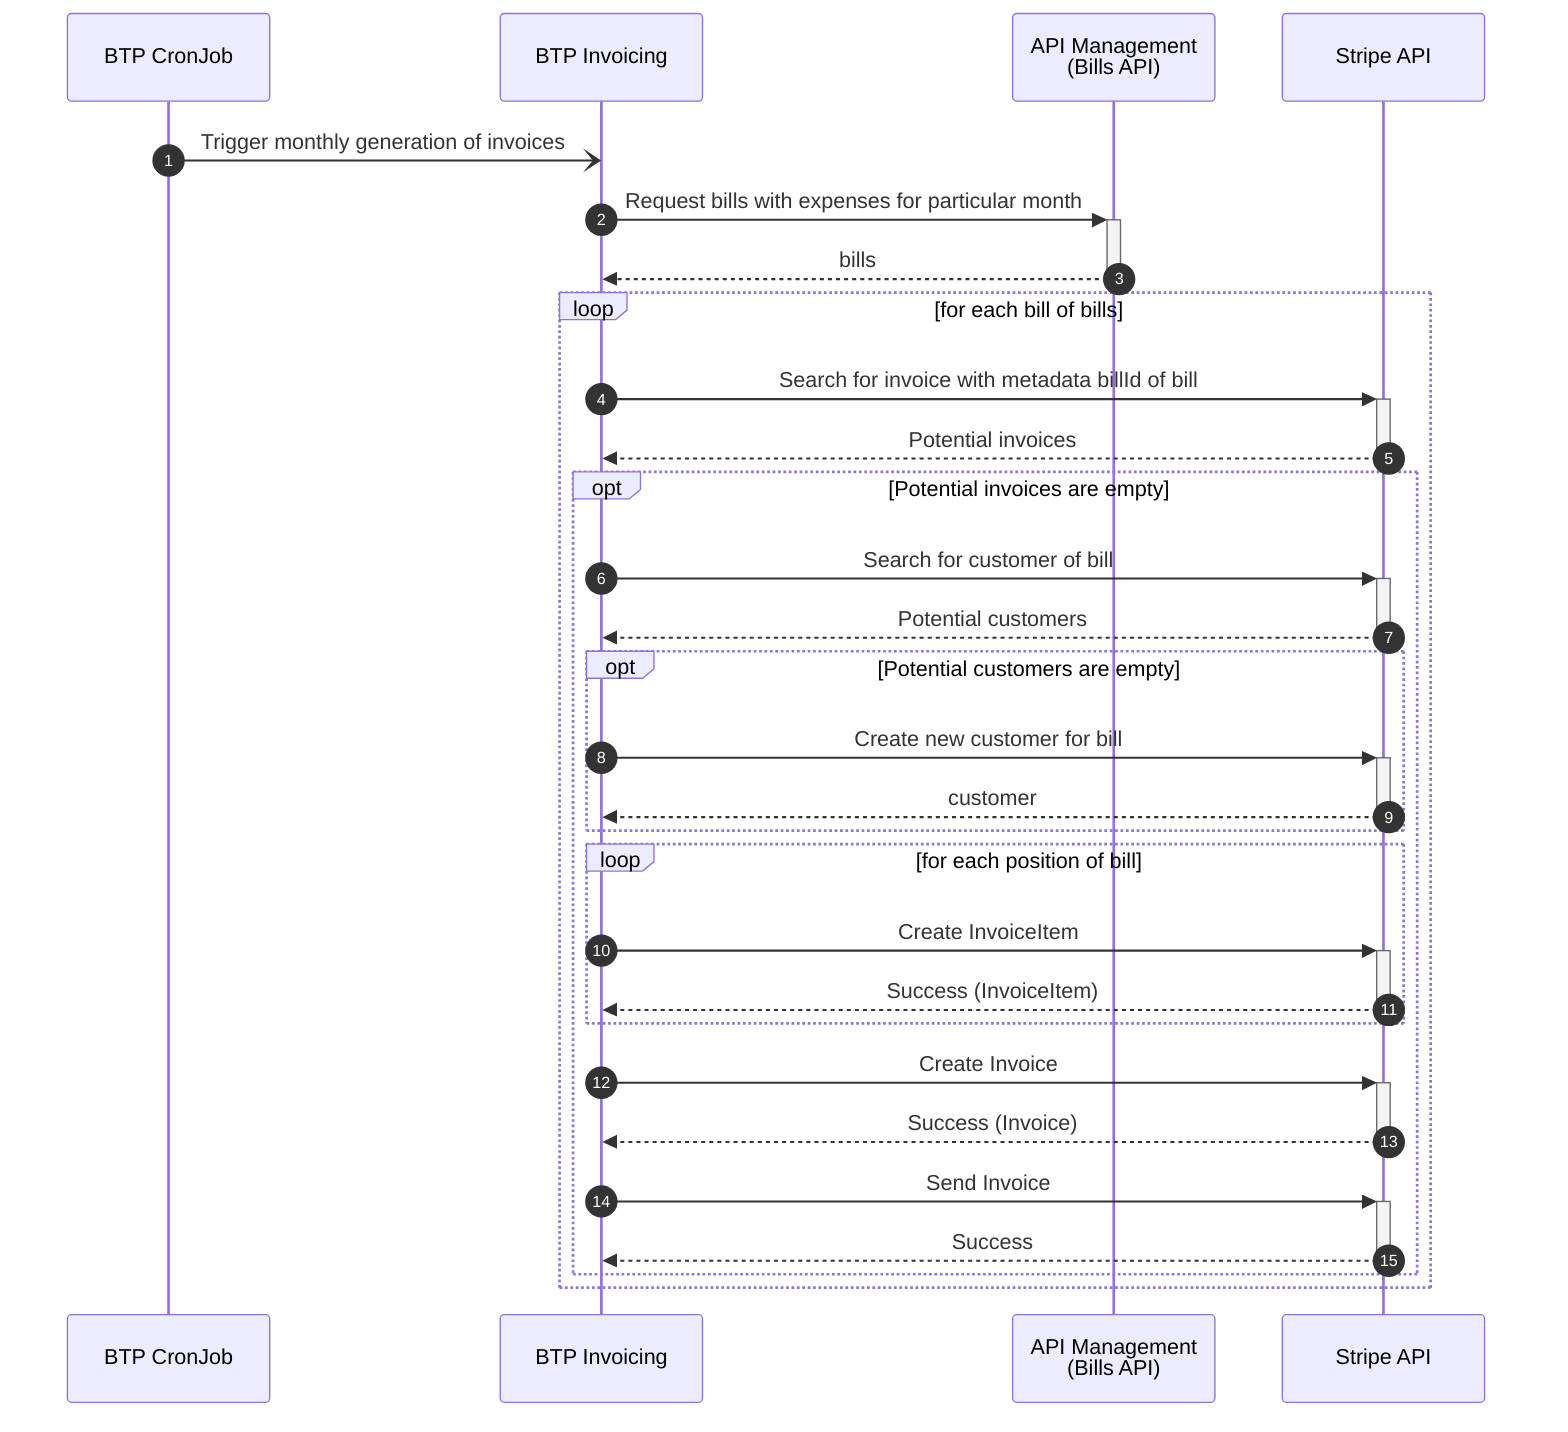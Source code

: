 sequenceDiagram
    autonumber
    participant CJ as BTP CronJob
    participant BTPI as BTP Invoicing
    participant APIM as API Management<br/>(Bills API)
    participant STRIPE as Stripe API
    CJ-)BTPI: Trigger monthly generation of invoices
    BTPI->>+APIM: Request bills with expenses for particular month
    APIM-->>-BTPI: bills
    loop for each bill of bills
        BTPI->>+STRIPE: Search for invoice with metadata billId of bill
        STRIPE-->>-BTPI: Potential invoices
        opt Potential invoices are empty
            BTPI->>+STRIPE: Search for customer of bill
            STRIPE-->>-BTPI: Potential customers
            opt Potential customers are empty
                BTPI->>+STRIPE: Create new customer for bill
                STRIPE-->>-BTPI: customer
            end
            loop for each position of bill
                BTPI->>+STRIPE: Create InvoiceItem
                STRIPE-->>-BTPI: Success (InvoiceItem)
            end
            BTPI->>+STRIPE: Create Invoice
            STRIPE-->>-BTPI: Success (Invoice)
            BTPI->>+STRIPE: Send Invoice
            STRIPE-->>-BTPI: Success
        end
    end